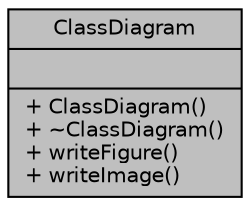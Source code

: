 digraph "ClassDiagram"
{
 // LATEX_PDF_SIZE
  edge [fontname="Helvetica",fontsize="10",labelfontname="Helvetica",labelfontsize="10"];
  node [fontname="Helvetica",fontsize="10",shape=record];
  Node1 [label="{ClassDiagram\n||+ ClassDiagram()\l+ ~ClassDiagram()\l+ writeFigure()\l+ writeImage()\l}",height=0.2,width=0.4,color="black", fillcolor="grey75", style="filled", fontcolor="black",tooltip=" "];
}

